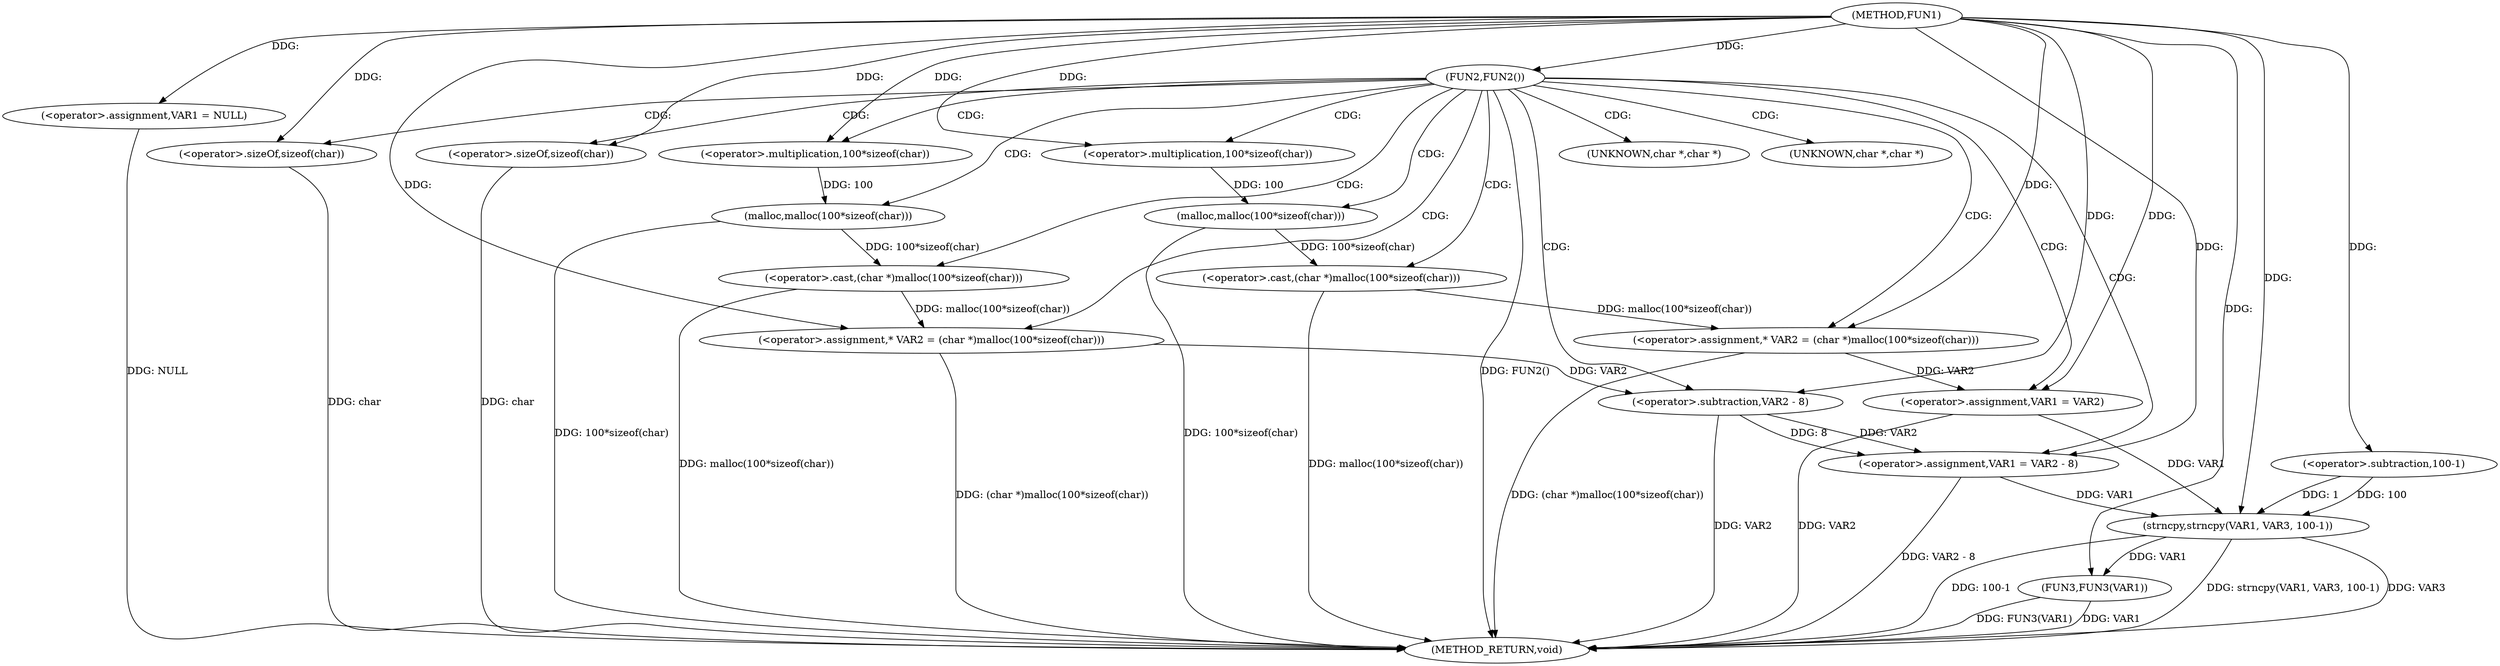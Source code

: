 digraph FUN1 {  
"1000100" [label = "(METHOD,FUN1)" ]
"1000151" [label = "(METHOD_RETURN,void)" ]
"1000103" [label = "(<operator>.assignment,VAR1 = NULL)" ]
"1000107" [label = "(FUN2,FUN2())" ]
"1000111" [label = "(<operator>.assignment,* VAR2 = (char *)malloc(100*sizeof(char)))" ]
"1000113" [label = "(<operator>.cast,(char *)malloc(100*sizeof(char)))" ]
"1000115" [label = "(malloc,malloc(100*sizeof(char)))" ]
"1000116" [label = "(<operator>.multiplication,100*sizeof(char))" ]
"1000118" [label = "(<operator>.sizeOf,sizeof(char))" ]
"1000120" [label = "(<operator>.assignment,VAR1 = VAR2 - 8)" ]
"1000122" [label = "(<operator>.subtraction,VAR2 - 8)" ]
"1000129" [label = "(<operator>.assignment,* VAR2 = (char *)malloc(100*sizeof(char)))" ]
"1000131" [label = "(<operator>.cast,(char *)malloc(100*sizeof(char)))" ]
"1000133" [label = "(malloc,malloc(100*sizeof(char)))" ]
"1000134" [label = "(<operator>.multiplication,100*sizeof(char))" ]
"1000136" [label = "(<operator>.sizeOf,sizeof(char))" ]
"1000138" [label = "(<operator>.assignment,VAR1 = VAR2)" ]
"1000143" [label = "(strncpy,strncpy(VAR1, VAR3, 100-1))" ]
"1000146" [label = "(<operator>.subtraction,100-1)" ]
"1000149" [label = "(FUN3,FUN3(VAR1))" ]
"1000114" [label = "(UNKNOWN,char *,char *)" ]
"1000132" [label = "(UNKNOWN,char *,char *)" ]
  "1000107" -> "1000151"  [ label = "DDG: FUN2()"] 
  "1000103" -> "1000151"  [ label = "DDG: NULL"] 
  "1000122" -> "1000151"  [ label = "DDG: VAR2"] 
  "1000138" -> "1000151"  [ label = "DDG: VAR2"] 
  "1000113" -> "1000151"  [ label = "DDG: malloc(100*sizeof(char))"] 
  "1000149" -> "1000151"  [ label = "DDG: FUN3(VAR1)"] 
  "1000131" -> "1000151"  [ label = "DDG: malloc(100*sizeof(char))"] 
  "1000149" -> "1000151"  [ label = "DDG: VAR1"] 
  "1000118" -> "1000151"  [ label = "DDG: char"] 
  "1000143" -> "1000151"  [ label = "DDG: 100-1"] 
  "1000136" -> "1000151"  [ label = "DDG: char"] 
  "1000129" -> "1000151"  [ label = "DDG: (char *)malloc(100*sizeof(char))"] 
  "1000133" -> "1000151"  [ label = "DDG: 100*sizeof(char)"] 
  "1000111" -> "1000151"  [ label = "DDG: (char *)malloc(100*sizeof(char))"] 
  "1000143" -> "1000151"  [ label = "DDG: strncpy(VAR1, VAR3, 100-1)"] 
  "1000120" -> "1000151"  [ label = "DDG: VAR2 - 8"] 
  "1000143" -> "1000151"  [ label = "DDG: VAR3"] 
  "1000115" -> "1000151"  [ label = "DDG: 100*sizeof(char)"] 
  "1000100" -> "1000103"  [ label = "DDG: "] 
  "1000100" -> "1000107"  [ label = "DDG: "] 
  "1000113" -> "1000111"  [ label = "DDG: malloc(100*sizeof(char))"] 
  "1000100" -> "1000111"  [ label = "DDG: "] 
  "1000115" -> "1000113"  [ label = "DDG: 100*sizeof(char)"] 
  "1000116" -> "1000115"  [ label = "DDG: 100"] 
  "1000100" -> "1000116"  [ label = "DDG: "] 
  "1000100" -> "1000118"  [ label = "DDG: "] 
  "1000122" -> "1000120"  [ label = "DDG: VAR2"] 
  "1000122" -> "1000120"  [ label = "DDG: 8"] 
  "1000100" -> "1000120"  [ label = "DDG: "] 
  "1000111" -> "1000122"  [ label = "DDG: VAR2"] 
  "1000100" -> "1000122"  [ label = "DDG: "] 
  "1000131" -> "1000129"  [ label = "DDG: malloc(100*sizeof(char))"] 
  "1000100" -> "1000129"  [ label = "DDG: "] 
  "1000133" -> "1000131"  [ label = "DDG: 100*sizeof(char)"] 
  "1000134" -> "1000133"  [ label = "DDG: 100"] 
  "1000100" -> "1000134"  [ label = "DDG: "] 
  "1000100" -> "1000136"  [ label = "DDG: "] 
  "1000129" -> "1000138"  [ label = "DDG: VAR2"] 
  "1000100" -> "1000138"  [ label = "DDG: "] 
  "1000138" -> "1000143"  [ label = "DDG: VAR1"] 
  "1000120" -> "1000143"  [ label = "DDG: VAR1"] 
  "1000100" -> "1000143"  [ label = "DDG: "] 
  "1000146" -> "1000143"  [ label = "DDG: 100"] 
  "1000146" -> "1000143"  [ label = "DDG: 1"] 
  "1000100" -> "1000146"  [ label = "DDG: "] 
  "1000143" -> "1000149"  [ label = "DDG: VAR1"] 
  "1000100" -> "1000149"  [ label = "DDG: "] 
  "1000107" -> "1000116"  [ label = "CDG: "] 
  "1000107" -> "1000131"  [ label = "CDG: "] 
  "1000107" -> "1000120"  [ label = "CDG: "] 
  "1000107" -> "1000113"  [ label = "CDG: "] 
  "1000107" -> "1000111"  [ label = "CDG: "] 
  "1000107" -> "1000132"  [ label = "CDG: "] 
  "1000107" -> "1000129"  [ label = "CDG: "] 
  "1000107" -> "1000114"  [ label = "CDG: "] 
  "1000107" -> "1000115"  [ label = "CDG: "] 
  "1000107" -> "1000133"  [ label = "CDG: "] 
  "1000107" -> "1000136"  [ label = "CDG: "] 
  "1000107" -> "1000118"  [ label = "CDG: "] 
  "1000107" -> "1000138"  [ label = "CDG: "] 
  "1000107" -> "1000134"  [ label = "CDG: "] 
  "1000107" -> "1000122"  [ label = "CDG: "] 
}
